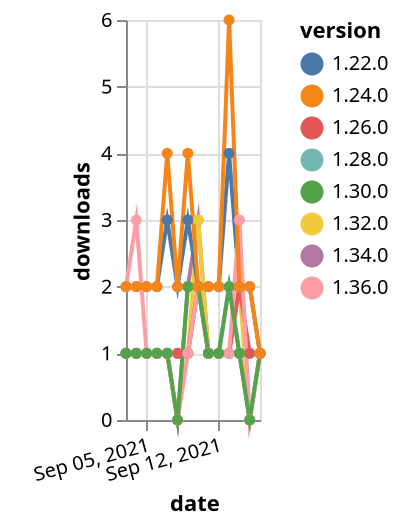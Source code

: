{"$schema": "https://vega.github.io/schema/vega-lite/v5.json", "description": "A simple bar chart with embedded data.", "data": {"values": [{"date": "2021-09-03", "total": 218, "delta": 1, "version": "1.34.0"}, {"date": "2021-09-04", "total": 219, "delta": 1, "version": "1.34.0"}, {"date": "2021-09-05", "total": 220, "delta": 1, "version": "1.34.0"}, {"date": "2021-09-06", "total": 221, "delta": 1, "version": "1.34.0"}, {"date": "2021-09-07", "total": 222, "delta": 1, "version": "1.34.0"}, {"date": "2021-09-08", "total": 222, "delta": 0, "version": "1.34.0"}, {"date": "2021-09-09", "total": 224, "delta": 2, "version": "1.34.0"}, {"date": "2021-09-10", "total": 227, "delta": 3, "version": "1.34.0"}, {"date": "2021-09-11", "total": 228, "delta": 1, "version": "1.34.0"}, {"date": "2021-09-12", "total": 229, "delta": 1, "version": "1.34.0"}, {"date": "2021-09-13", "total": 230, "delta": 1, "version": "1.34.0"}, {"date": "2021-09-14", "total": 231, "delta": 1, "version": "1.34.0"}, {"date": "2021-09-15", "total": 231, "delta": 0, "version": "1.34.0"}, {"date": "2021-09-16", "total": 232, "delta": 1, "version": "1.34.0"}, {"date": "2021-09-03", "total": 469, "delta": 1, "version": "1.32.0"}, {"date": "2021-09-04", "total": 470, "delta": 1, "version": "1.32.0"}, {"date": "2021-09-05", "total": 471, "delta": 1, "version": "1.32.0"}, {"date": "2021-09-06", "total": 472, "delta": 1, "version": "1.32.0"}, {"date": "2021-09-07", "total": 473, "delta": 1, "version": "1.32.0"}, {"date": "2021-09-08", "total": 473, "delta": 0, "version": "1.32.0"}, {"date": "2021-09-09", "total": 474, "delta": 1, "version": "1.32.0"}, {"date": "2021-09-10", "total": 477, "delta": 3, "version": "1.32.0"}, {"date": "2021-09-11", "total": 478, "delta": 1, "version": "1.32.0"}, {"date": "2021-09-12", "total": 479, "delta": 1, "version": "1.32.0"}, {"date": "2021-09-13", "total": 480, "delta": 1, "version": "1.32.0"}, {"date": "2021-09-14", "total": 482, "delta": 2, "version": "1.32.0"}, {"date": "2021-09-15", "total": 482, "delta": 0, "version": "1.32.0"}, {"date": "2021-09-16", "total": 483, "delta": 1, "version": "1.32.0"}, {"date": "2021-09-03", "total": 2386, "delta": 2, "version": "1.22.0"}, {"date": "2021-09-04", "total": 2388, "delta": 2, "version": "1.22.0"}, {"date": "2021-09-05", "total": 2390, "delta": 2, "version": "1.22.0"}, {"date": "2021-09-06", "total": 2392, "delta": 2, "version": "1.22.0"}, {"date": "2021-09-07", "total": 2395, "delta": 3, "version": "1.22.0"}, {"date": "2021-09-08", "total": 2397, "delta": 2, "version": "1.22.0"}, {"date": "2021-09-09", "total": 2400, "delta": 3, "version": "1.22.0"}, {"date": "2021-09-10", "total": 2402, "delta": 2, "version": "1.22.0"}, {"date": "2021-09-11", "total": 2404, "delta": 2, "version": "1.22.0"}, {"date": "2021-09-12", "total": 2406, "delta": 2, "version": "1.22.0"}, {"date": "2021-09-13", "total": 2410, "delta": 4, "version": "1.22.0"}, {"date": "2021-09-14", "total": 2412, "delta": 2, "version": "1.22.0"}, {"date": "2021-09-15", "total": 2414, "delta": 2, "version": "1.22.0"}, {"date": "2021-09-16", "total": 2415, "delta": 1, "version": "1.22.0"}, {"date": "2021-09-03", "total": 222, "delta": 1, "version": "1.28.0"}, {"date": "2021-09-04", "total": 223, "delta": 1, "version": "1.28.0"}, {"date": "2021-09-05", "total": 224, "delta": 1, "version": "1.28.0"}, {"date": "2021-09-06", "total": 225, "delta": 1, "version": "1.28.0"}, {"date": "2021-09-07", "total": 226, "delta": 1, "version": "1.28.0"}, {"date": "2021-09-08", "total": 227, "delta": 1, "version": "1.28.0"}, {"date": "2021-09-09", "total": 228, "delta": 1, "version": "1.28.0"}, {"date": "2021-09-10", "total": 230, "delta": 2, "version": "1.28.0"}, {"date": "2021-09-11", "total": 231, "delta": 1, "version": "1.28.0"}, {"date": "2021-09-12", "total": 232, "delta": 1, "version": "1.28.0"}, {"date": "2021-09-13", "total": 234, "delta": 2, "version": "1.28.0"}, {"date": "2021-09-14", "total": 235, "delta": 1, "version": "1.28.0"}, {"date": "2021-09-15", "total": 236, "delta": 1, "version": "1.28.0"}, {"date": "2021-09-16", "total": 237, "delta": 1, "version": "1.28.0"}, {"date": "2021-09-03", "total": 290, "delta": 1, "version": "1.26.0"}, {"date": "2021-09-04", "total": 291, "delta": 1, "version": "1.26.0"}, {"date": "2021-09-05", "total": 292, "delta": 1, "version": "1.26.0"}, {"date": "2021-09-06", "total": 293, "delta": 1, "version": "1.26.0"}, {"date": "2021-09-07", "total": 294, "delta": 1, "version": "1.26.0"}, {"date": "2021-09-08", "total": 295, "delta": 1, "version": "1.26.0"}, {"date": "2021-09-09", "total": 296, "delta": 1, "version": "1.26.0"}, {"date": "2021-09-10", "total": 298, "delta": 2, "version": "1.26.0"}, {"date": "2021-09-11", "total": 299, "delta": 1, "version": "1.26.0"}, {"date": "2021-09-12", "total": 300, "delta": 1, "version": "1.26.0"}, {"date": "2021-09-13", "total": 301, "delta": 1, "version": "1.26.0"}, {"date": "2021-09-14", "total": 303, "delta": 2, "version": "1.26.0"}, {"date": "2021-09-15", "total": 304, "delta": 1, "version": "1.26.0"}, {"date": "2021-09-16", "total": 305, "delta": 1, "version": "1.26.0"}, {"date": "2021-09-03", "total": 131, "delta": 2, "version": "1.36.0"}, {"date": "2021-09-04", "total": 134, "delta": 3, "version": "1.36.0"}, {"date": "2021-09-05", "total": 135, "delta": 1, "version": "1.36.0"}, {"date": "2021-09-06", "total": 136, "delta": 1, "version": "1.36.0"}, {"date": "2021-09-07", "total": 137, "delta": 1, "version": "1.36.0"}, {"date": "2021-09-08", "total": 137, "delta": 0, "version": "1.36.0"}, {"date": "2021-09-09", "total": 138, "delta": 1, "version": "1.36.0"}, {"date": "2021-09-10", "total": 140, "delta": 2, "version": "1.36.0"}, {"date": "2021-09-11", "total": 141, "delta": 1, "version": "1.36.0"}, {"date": "2021-09-12", "total": 142, "delta": 1, "version": "1.36.0"}, {"date": "2021-09-13", "total": 143, "delta": 1, "version": "1.36.0"}, {"date": "2021-09-14", "total": 146, "delta": 3, "version": "1.36.0"}, {"date": "2021-09-15", "total": 146, "delta": 0, "version": "1.36.0"}, {"date": "2021-09-16", "total": 147, "delta": 1, "version": "1.36.0"}, {"date": "2021-09-03", "total": 234, "delta": 1, "version": "1.30.0"}, {"date": "2021-09-04", "total": 235, "delta": 1, "version": "1.30.0"}, {"date": "2021-09-05", "total": 236, "delta": 1, "version": "1.30.0"}, {"date": "2021-09-06", "total": 237, "delta": 1, "version": "1.30.0"}, {"date": "2021-09-07", "total": 238, "delta": 1, "version": "1.30.0"}, {"date": "2021-09-08", "total": 238, "delta": 0, "version": "1.30.0"}, {"date": "2021-09-09", "total": 240, "delta": 2, "version": "1.30.0"}, {"date": "2021-09-10", "total": 242, "delta": 2, "version": "1.30.0"}, {"date": "2021-09-11", "total": 243, "delta": 1, "version": "1.30.0"}, {"date": "2021-09-12", "total": 244, "delta": 1, "version": "1.30.0"}, {"date": "2021-09-13", "total": 246, "delta": 2, "version": "1.30.0"}, {"date": "2021-09-14", "total": 247, "delta": 1, "version": "1.30.0"}, {"date": "2021-09-15", "total": 247, "delta": 0, "version": "1.30.0"}, {"date": "2021-09-16", "total": 248, "delta": 1, "version": "1.30.0"}, {"date": "2021-09-03", "total": 2558, "delta": 2, "version": "1.24.0"}, {"date": "2021-09-04", "total": 2560, "delta": 2, "version": "1.24.0"}, {"date": "2021-09-05", "total": 2562, "delta": 2, "version": "1.24.0"}, {"date": "2021-09-06", "total": 2564, "delta": 2, "version": "1.24.0"}, {"date": "2021-09-07", "total": 2568, "delta": 4, "version": "1.24.0"}, {"date": "2021-09-08", "total": 2570, "delta": 2, "version": "1.24.0"}, {"date": "2021-09-09", "total": 2574, "delta": 4, "version": "1.24.0"}, {"date": "2021-09-10", "total": 2576, "delta": 2, "version": "1.24.0"}, {"date": "2021-09-11", "total": 2578, "delta": 2, "version": "1.24.0"}, {"date": "2021-09-12", "total": 2580, "delta": 2, "version": "1.24.0"}, {"date": "2021-09-13", "total": 2586, "delta": 6, "version": "1.24.0"}, {"date": "2021-09-14", "total": 2588, "delta": 2, "version": "1.24.0"}, {"date": "2021-09-15", "total": 2590, "delta": 2, "version": "1.24.0"}, {"date": "2021-09-16", "total": 2591, "delta": 1, "version": "1.24.0"}]}, "width": "container", "mark": {"type": "line", "point": {"filled": true}}, "encoding": {"x": {"field": "date", "type": "temporal", "timeUnit": "yearmonthdate", "title": "date", "axis": {"labelAngle": -15}}, "y": {"field": "delta", "type": "quantitative", "title": "downloads"}, "color": {"field": "version", "type": "nominal"}, "tooltip": {"field": "delta"}}}